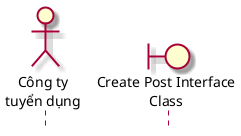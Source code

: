 @startuml seqTaoBaiDang
skin rose
hide footbox
actor congTy as "Công ty\ntuyển dụng"
boundary createPostInterface as "Create Post Interface\nClass"

@enduml